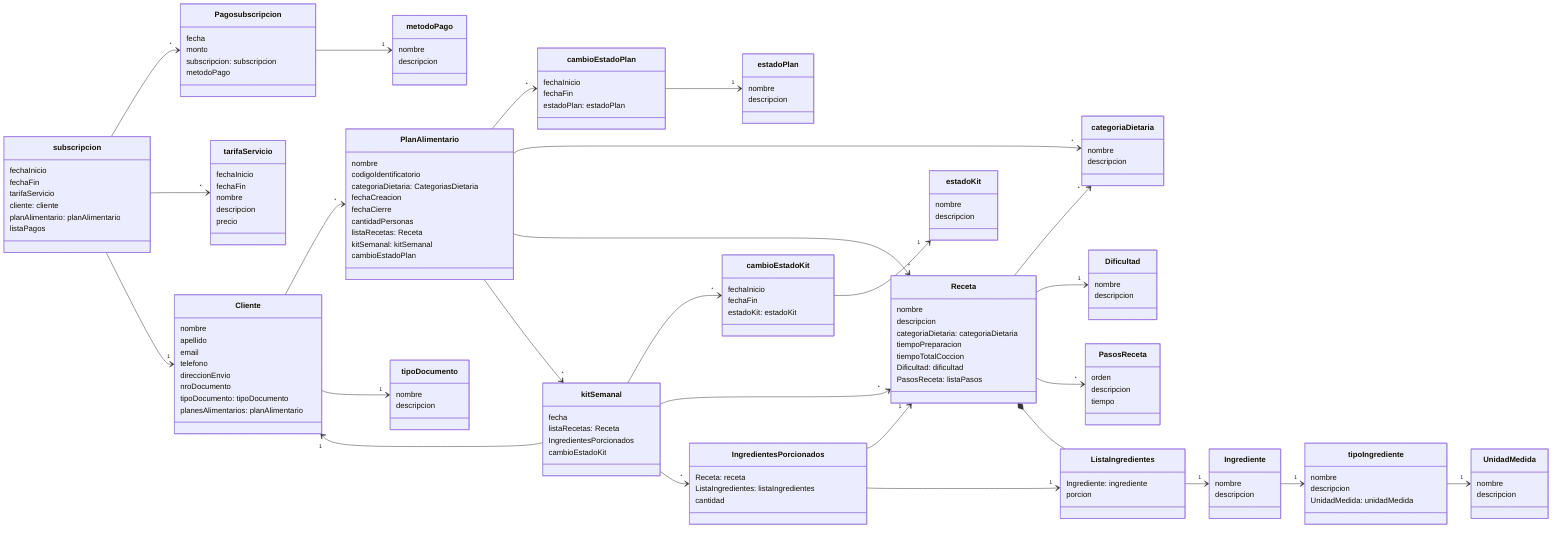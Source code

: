 classDiagram
  direction LR
    class Receta{
        nombre
        descripcion
        categoriaDietaria: categoriaDietaria
        tiempoPreparacion
        tiempoTotalCoccion
        Dificultad: dificultad
        PasosReceta: listaPasos 
    }
    
  class categoriaDietaria{
        nombre
        descripcion
    }
    Receta --> "*" categoriaDietaria
  class Dificultad{
        nombre
        descripcion
    }
    Receta --> "1" Dificultad
  class PasosReceta{
        orden
        descripcion
        tiempo
    }
    Receta --> "*" PasosReceta
    class Ingrediente{
        nombre
        descripcion
        
    }
    class UnidadMedida{
        nombre
        descripcion
    }
    class ListaIngredientes{
        Ingrediente: ingrediente
        porcion
    }
    class tipoIngrediente{
        nombre
        descripcion
        UnidadMedida: unidadMedida
    }
    Receta *-- ListaIngredientes
    Ingrediente --> "1" tipoIngrediente
    tipoIngrediente --> "1" UnidadMedida
    ListaIngredientes --> "1" Ingrediente

    class Cliente{
        nombre
        apellido
        email
        telefono
        direccionEnvio
        nroDocumento
        tipoDocumento: tipoDocumento
        planesAlimentarios: planAlimentario
    }
    Cliente --> "*" PlanAlimentario
    class tipoDocumento{
        nombre
        descripcion
    }
    Cliente --> "1" tipoDocumento

    class kitSemanal{
        fecha
        listaRecetas: Receta
        IngredientesPorcionados
        cambioEstadoKit
        

    }
    class cambioEstadoKit{
        fechaInicio
        fechaFin
        estadoKit: estadoKit
    }
    class estadoKit{
        nombre
        descripcion
    }
    kitSemanal --> "*" cambioEstadoKit
    cambioEstadoKit --> "1" estadoKit

    class IngredientesPorcionados{
        Receta: receta
        ListaIngredientes: listaIngredientes
        cantidad}

    kitSemanal --> "*" Receta
    kitSemanal --> "1" Cliente
    kitSemanal --> "*" IngredientesPorcionados
    IngredientesPorcionados --> "1" Receta
    IngredientesPorcionados --> "1" ListaIngredientes

    class PlanAlimentario{
    nombre
    codigoIdentificatorio
    categoriaDietaria: CategoriasDietaria
    fechaCreacion
    fechaCierre
    cantidadPersonas
    listaRecetas: Receta
    kitSemanal: kitSemanal
    cambioEstadoPlan
    }
    class cambioEstadoPlan{
        fechaInicio
        fechaFin
        estadoPlan: estadoPlan
    }
    class estadoPlan{
        nombre
        descripcion
    }
    PlanAlimentario --> "*" cambioEstadoPlan
    cambioEstadoPlan --> "1" estadoPlan
    PlanAlimentario --> "*" categoriaDietaria
    PlanAlimentario --> "*" Receta
    PlanAlimentario --> "*" kitSemanal
    class subscripcion{
        fechaInicio
        fechaFin
        tarifaServicio
        cliente: cliente
        planAlimentario: planAlimentario
        listaPagos
    }
    class tarifaServicio{
        fechaInicio
        fechaFin
        nombre
        descripcion
        precio
    }
    class Pagosubscripcion{
        fecha
        monto
        subscripcion: subscripcion
        metodoPago
    }
    Pagosubscripcion --> "1" metodoPago
    class metodoPago{
        nombre
        descripcion
    }
    subscripcion --> "*" Pagosubscripcion
    subscripcion --> "*" tarifaServicio
    subscripcion --> "1" Cliente